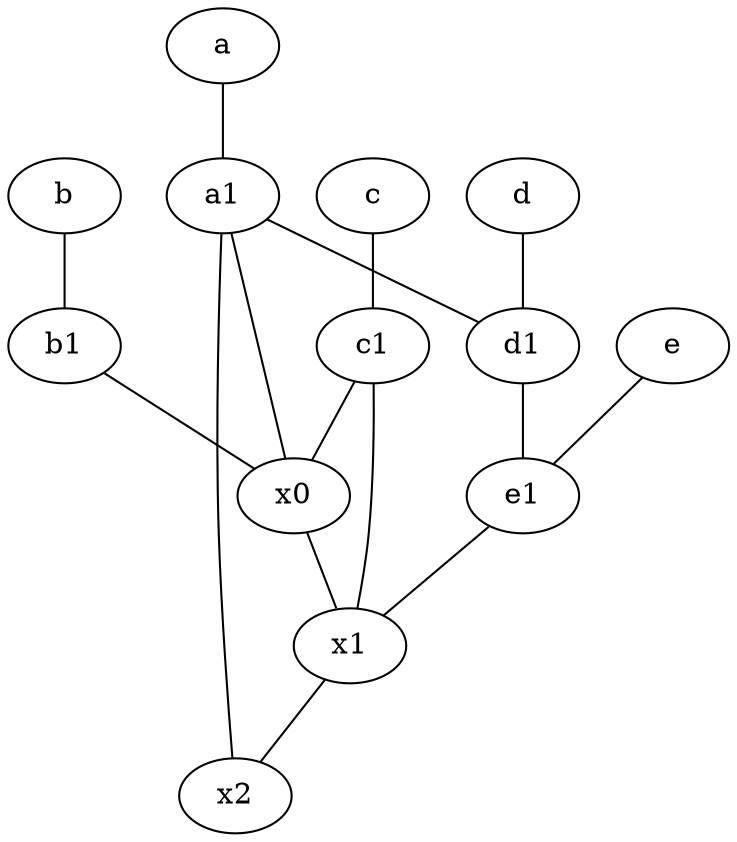 graph {
	node [labelfontsize=50]
	a [labelfontsize=50 pos="8,2!"]
	e1 [labelfontsize=50 pos="7,7!"]
	x0 [labelfontsize=50]
	c1 [labelfontsize=50 pos="4.5,3!"]
	a1 [labelfontsize=50 pos="8,3!"]
	c [labelfontsize=50 pos="4.5,2!"]
	b [labelfontsize=50 pos="10,4!"]
	x1 [labelfontsize=50]
	x2 [labelfontsize=50]
	e [labelfontsize=50 pos="7,9!"]
	d1 [labelfontsize=50 pos="3,5!"]
	d [labelfontsize=50 pos="2,5!"]
	b1 [labelfontsize=50 pos="9,4!"]
	c -- c1
	x0 -- x1
	a1 -- d1
	e -- e1
	d -- d1
	b -- b1
	c1 -- x1
	a -- a1
	b1 -- x0
	c1 -- x0
	a1 -- x2
	e1 -- x1
	x1 -- x2
	d1 -- e1
	a1 -- x0
}
